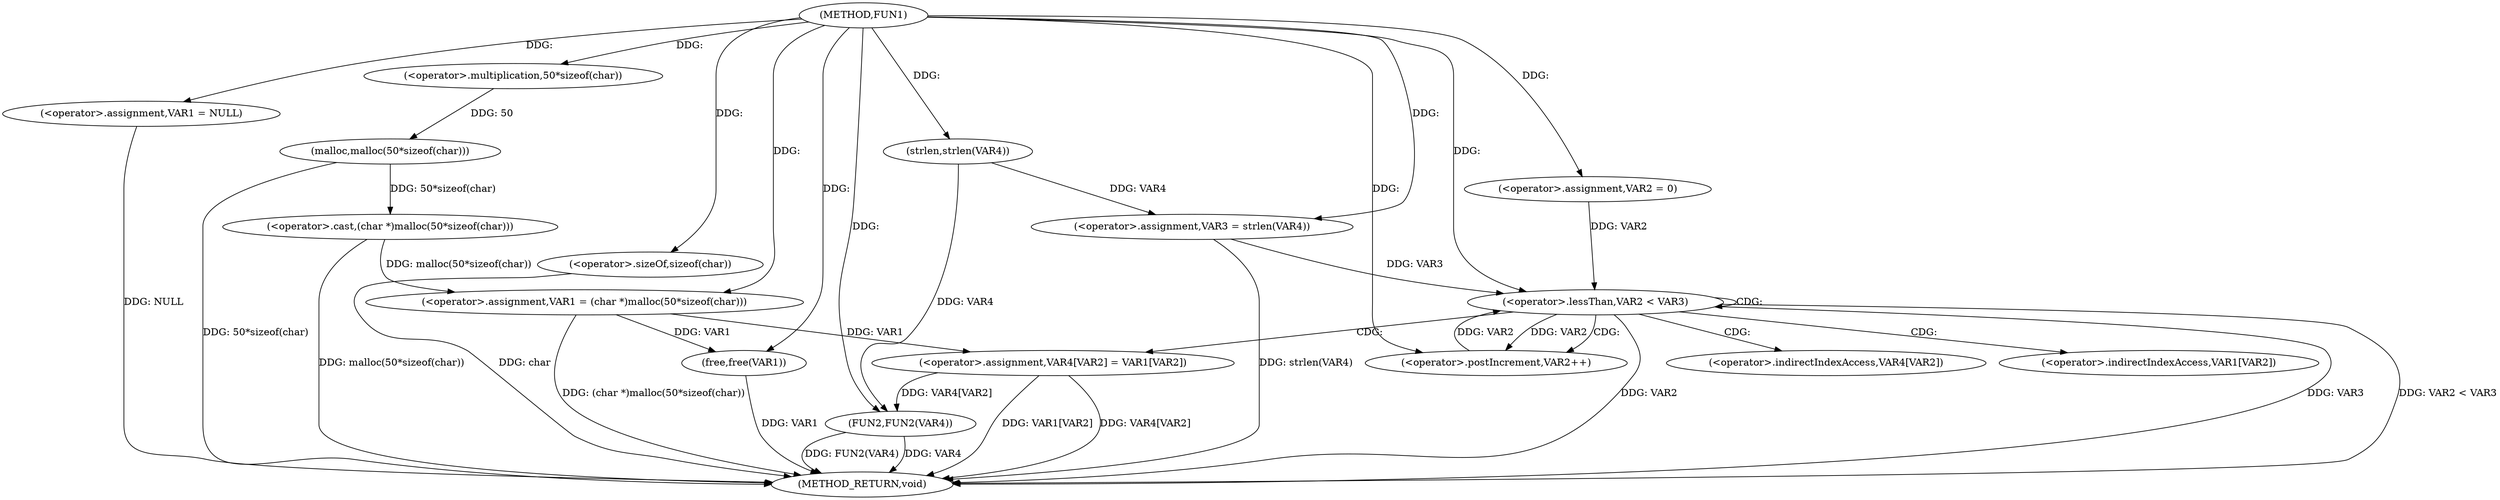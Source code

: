 digraph FUN1 {  
"1000100" [label = "(METHOD,FUN1)" ]
"1000144" [label = "(METHOD_RETURN,void)" ]
"1000103" [label = "(<operator>.assignment,VAR1 = NULL)" ]
"1000106" [label = "(<operator>.assignment,VAR1 = (char *)malloc(50*sizeof(char)))" ]
"1000108" [label = "(<operator>.cast,(char *)malloc(50*sizeof(char)))" ]
"1000110" [label = "(malloc,malloc(50*sizeof(char)))" ]
"1000111" [label = "(<operator>.multiplication,50*sizeof(char))" ]
"1000113" [label = "(<operator>.sizeOf,sizeof(char))" ]
"1000119" [label = "(<operator>.assignment,VAR3 = strlen(VAR4))" ]
"1000121" [label = "(strlen,strlen(VAR4))" ]
"1000124" [label = "(<operator>.assignment,VAR2 = 0)" ]
"1000127" [label = "(<operator>.lessThan,VAR2 < VAR3)" ]
"1000130" [label = "(<operator>.postIncrement,VAR2++)" ]
"1000133" [label = "(<operator>.assignment,VAR4[VAR2] = VAR1[VAR2])" ]
"1000140" [label = "(FUN2,FUN2(VAR4))" ]
"1000142" [label = "(free,free(VAR1))" ]
"1000134" [label = "(<operator>.indirectIndexAccess,VAR4[VAR2])" ]
"1000137" [label = "(<operator>.indirectIndexAccess,VAR1[VAR2])" ]
  "1000106" -> "1000144"  [ label = "DDG: (char *)malloc(50*sizeof(char))"] 
  "1000103" -> "1000144"  [ label = "DDG: NULL"] 
  "1000113" -> "1000144"  [ label = "DDG: char"] 
  "1000140" -> "1000144"  [ label = "DDG: VAR4"] 
  "1000140" -> "1000144"  [ label = "DDG: FUN2(VAR4)"] 
  "1000119" -> "1000144"  [ label = "DDG: strlen(VAR4)"] 
  "1000127" -> "1000144"  [ label = "DDG: VAR2 < VAR3"] 
  "1000142" -> "1000144"  [ label = "DDG: VAR1"] 
  "1000127" -> "1000144"  [ label = "DDG: VAR2"] 
  "1000110" -> "1000144"  [ label = "DDG: 50*sizeof(char)"] 
  "1000127" -> "1000144"  [ label = "DDG: VAR3"] 
  "1000133" -> "1000144"  [ label = "DDG: VAR4[VAR2]"] 
  "1000108" -> "1000144"  [ label = "DDG: malloc(50*sizeof(char))"] 
  "1000133" -> "1000144"  [ label = "DDG: VAR1[VAR2]"] 
  "1000100" -> "1000103"  [ label = "DDG: "] 
  "1000108" -> "1000106"  [ label = "DDG: malloc(50*sizeof(char))"] 
  "1000100" -> "1000106"  [ label = "DDG: "] 
  "1000110" -> "1000108"  [ label = "DDG: 50*sizeof(char)"] 
  "1000111" -> "1000110"  [ label = "DDG: 50"] 
  "1000100" -> "1000111"  [ label = "DDG: "] 
  "1000100" -> "1000113"  [ label = "DDG: "] 
  "1000121" -> "1000119"  [ label = "DDG: VAR4"] 
  "1000100" -> "1000119"  [ label = "DDG: "] 
  "1000100" -> "1000121"  [ label = "DDG: "] 
  "1000100" -> "1000124"  [ label = "DDG: "] 
  "1000124" -> "1000127"  [ label = "DDG: VAR2"] 
  "1000130" -> "1000127"  [ label = "DDG: VAR2"] 
  "1000100" -> "1000127"  [ label = "DDG: "] 
  "1000119" -> "1000127"  [ label = "DDG: VAR3"] 
  "1000127" -> "1000130"  [ label = "DDG: VAR2"] 
  "1000100" -> "1000130"  [ label = "DDG: "] 
  "1000106" -> "1000133"  [ label = "DDG: VAR1"] 
  "1000133" -> "1000140"  [ label = "DDG: VAR4[VAR2]"] 
  "1000121" -> "1000140"  [ label = "DDG: VAR4"] 
  "1000100" -> "1000140"  [ label = "DDG: "] 
  "1000106" -> "1000142"  [ label = "DDG: VAR1"] 
  "1000100" -> "1000142"  [ label = "DDG: "] 
  "1000127" -> "1000137"  [ label = "CDG: "] 
  "1000127" -> "1000130"  [ label = "CDG: "] 
  "1000127" -> "1000133"  [ label = "CDG: "] 
  "1000127" -> "1000127"  [ label = "CDG: "] 
  "1000127" -> "1000134"  [ label = "CDG: "] 
}
